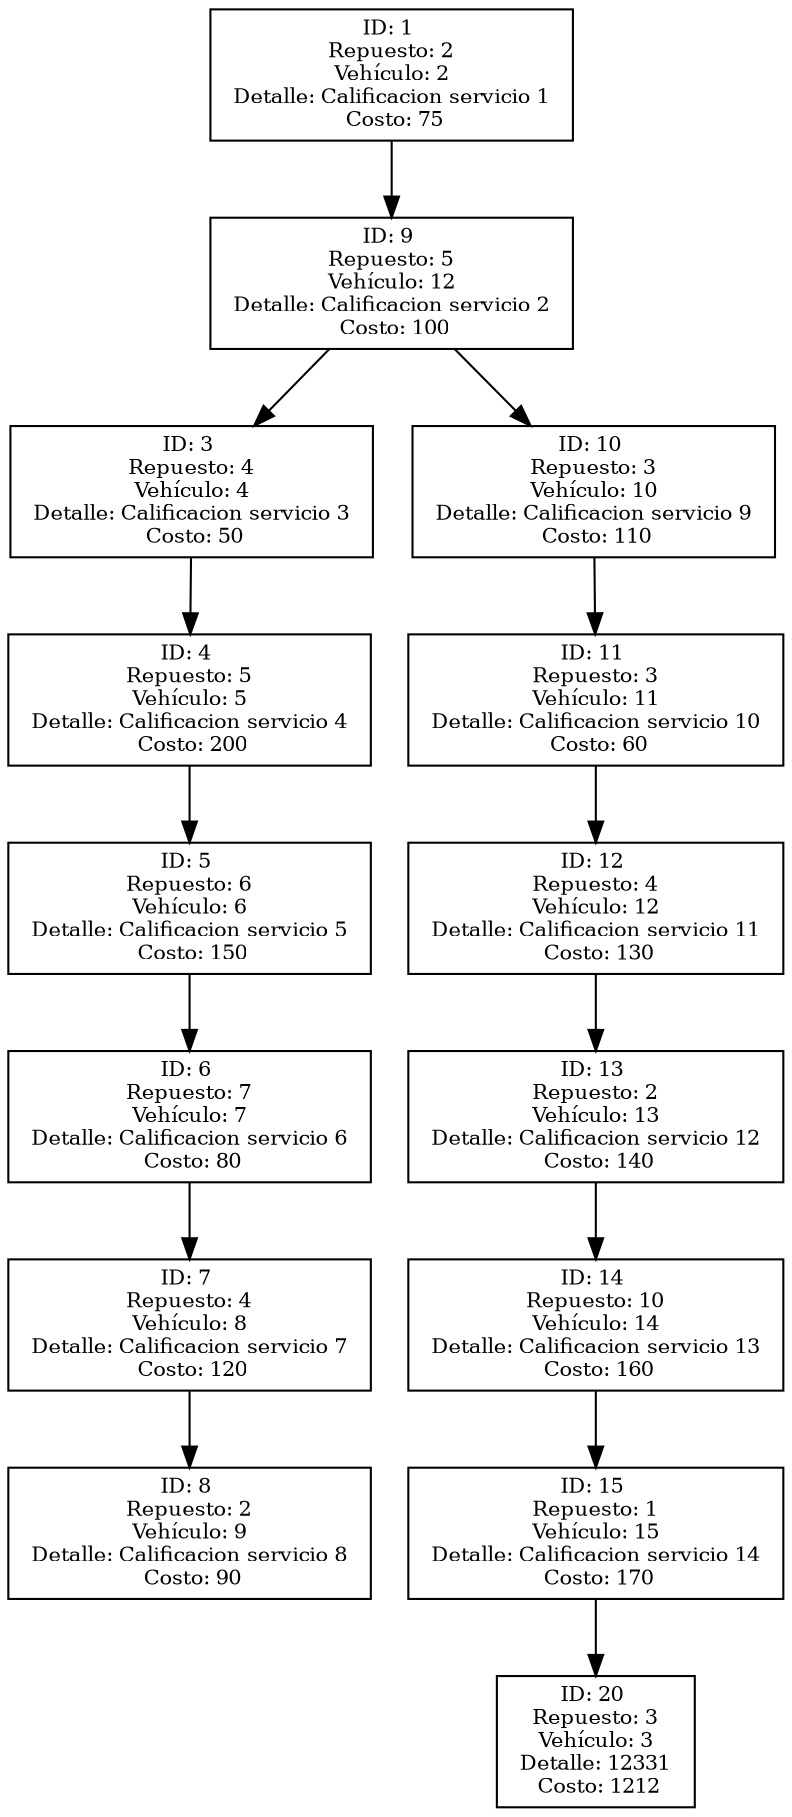 digraph G {
node [shape=record, fontsize=10];
"ID: 1 \n Repuesto: 2 \n Vehículo: 2 \n Detalle: Calificacion servicio 1 \n Costo: 75" -> "ID: 9 \n Repuesto: 5 \n Vehículo: 12 \n Detalle: Calificacion servicio 2 \n Costo: 100";
"ID: 9 \n Repuesto: 5 \n Vehículo: 12 \n Detalle: Calificacion servicio 2 \n Costo: 100" -> "ID: 3 \n Repuesto: 4 \n Vehículo: 4 \n Detalle: Calificacion servicio 3 \n Costo: 50";
"ID: 3 \n Repuesto: 4 \n Vehículo: 4 \n Detalle: Calificacion servicio 3 \n Costo: 50" -> "ID: 4 \n Repuesto: 5 \n Vehículo: 5 \n Detalle: Calificacion servicio 4 \n Costo: 200";
"ID: 4 \n Repuesto: 5 \n Vehículo: 5 \n Detalle: Calificacion servicio 4 \n Costo: 200" -> "ID: 5 \n Repuesto: 6 \n Vehículo: 6 \n Detalle: Calificacion servicio 5 \n Costo: 150";
"ID: 5 \n Repuesto: 6 \n Vehículo: 6 \n Detalle: Calificacion servicio 5 \n Costo: 150" -> "ID: 6 \n Repuesto: 7 \n Vehículo: 7 \n Detalle: Calificacion servicio 6 \n Costo: 80";
"ID: 6 \n Repuesto: 7 \n Vehículo: 7 \n Detalle: Calificacion servicio 6 \n Costo: 80" -> "ID: 7 \n Repuesto: 4 \n Vehículo: 8 \n Detalle: Calificacion servicio 7 \n Costo: 120";
"ID: 7 \n Repuesto: 4 \n Vehículo: 8 \n Detalle: Calificacion servicio 7 \n Costo: 120" -> "ID: 8 \n Repuesto: 2 \n Vehículo: 9 \n Detalle: Calificacion servicio 8 \n Costo: 90";
"ID: 9 \n Repuesto: 5 \n Vehículo: 12 \n Detalle: Calificacion servicio 2 \n Costo: 100" -> "ID: 10 \n Repuesto: 3 \n Vehículo: 10 \n Detalle: Calificacion servicio 9 \n Costo: 110";
"ID: 10 \n Repuesto: 3 \n Vehículo: 10 \n Detalle: Calificacion servicio 9 \n Costo: 110" -> "ID: 11 \n Repuesto: 3 \n Vehículo: 11 \n Detalle: Calificacion servicio 10 \n Costo: 60";
"ID: 11 \n Repuesto: 3 \n Vehículo: 11 \n Detalle: Calificacion servicio 10 \n Costo: 60" -> "ID: 12 \n Repuesto: 4 \n Vehículo: 12 \n Detalle: Calificacion servicio 11 \n Costo: 130";
"ID: 12 \n Repuesto: 4 \n Vehículo: 12 \n Detalle: Calificacion servicio 11 \n Costo: 130" -> "ID: 13 \n Repuesto: 2 \n Vehículo: 13 \n Detalle: Calificacion servicio 12 \n Costo: 140";
"ID: 13 \n Repuesto: 2 \n Vehículo: 13 \n Detalle: Calificacion servicio 12 \n Costo: 140" -> "ID: 14 \n Repuesto: 10 \n Vehículo: 14 \n Detalle: Calificacion servicio 13 \n Costo: 160";
"ID: 14 \n Repuesto: 10 \n Vehículo: 14 \n Detalle: Calificacion servicio 13 \n Costo: 160" -> "ID: 15 \n Repuesto: 1 \n Vehículo: 15 \n Detalle: Calificacion servicio 14 \n Costo: 170";
"ID: 15 \n Repuesto: 1 \n Vehículo: 15 \n Detalle: Calificacion servicio 14 \n Costo: 170" -> "ID: 20 \n Repuesto: 3 \n Vehículo: 3 \n Detalle: 12331 \n Costo: 1212";
}
